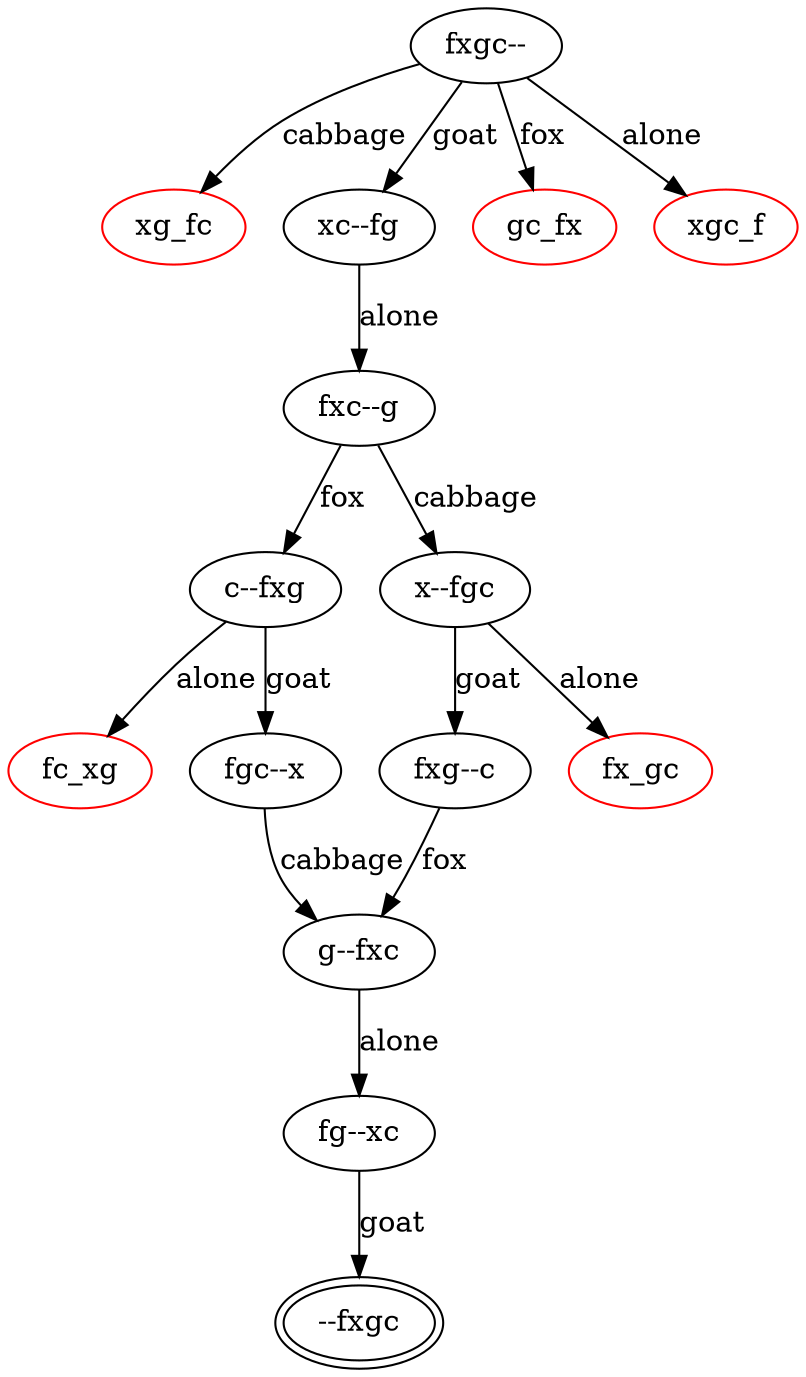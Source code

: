 digraph G {
    edge [maxlen="0.3"]
    rankdir="TB" 
    fxgc_ [label="fxgc--"]
    fxc_g [label="fxc_g"]
    c_fxg [label="c--fxg"]
    fxc_g [label="fxc--g"]
    x_fgc [label="x--fgc"]
    fxg_c [label="fxg--c"]
    g_fxc [label="g--fxc"]
    fg_xc [label="fg--xc"]
    _fxgc [label="--fxgc"]

    xg_fc [color="red"]
    fx_gc [color="red"]
    xc_fg [label="xc--fg"]
    gc_fx [color="red"]
    xgc_f [color="red"]
    fc_xg [color=red]
    fgc_x [label="fgc--x"]






    fxgc_ -> xg_fc [label="cabbage"]
    fxgc_ -> gc_fx [label="fox"]
    fxgc_ -> xc_fg [label="goat"]
    fxgc_ -> xgc_f [label="alone"]

    xc_fg -> fxc_g [label="alone"]

    fxc_g -> x_fgc [label="cabbage"]
    fxc_g -> c_fxg [label="fox"]

    c_fxg -> fgc_x [label="goat"]
    c_fxg -> fc_xg [label="alone"]

    fgc_x -> g_fxc [label="cabbage"]
    x_fgc -> fxg_c [label="goat"]
    x_fgc -> fx_gc [label="alone"]
    fxg_c -> g_fxc [label="fox"]

    g_fxc -> fg_xc [label="alone"]


    fg_xc -> _fxgc [label="goat"]
    
    _fxgc [color="black:white:black",peripheries=2]

}